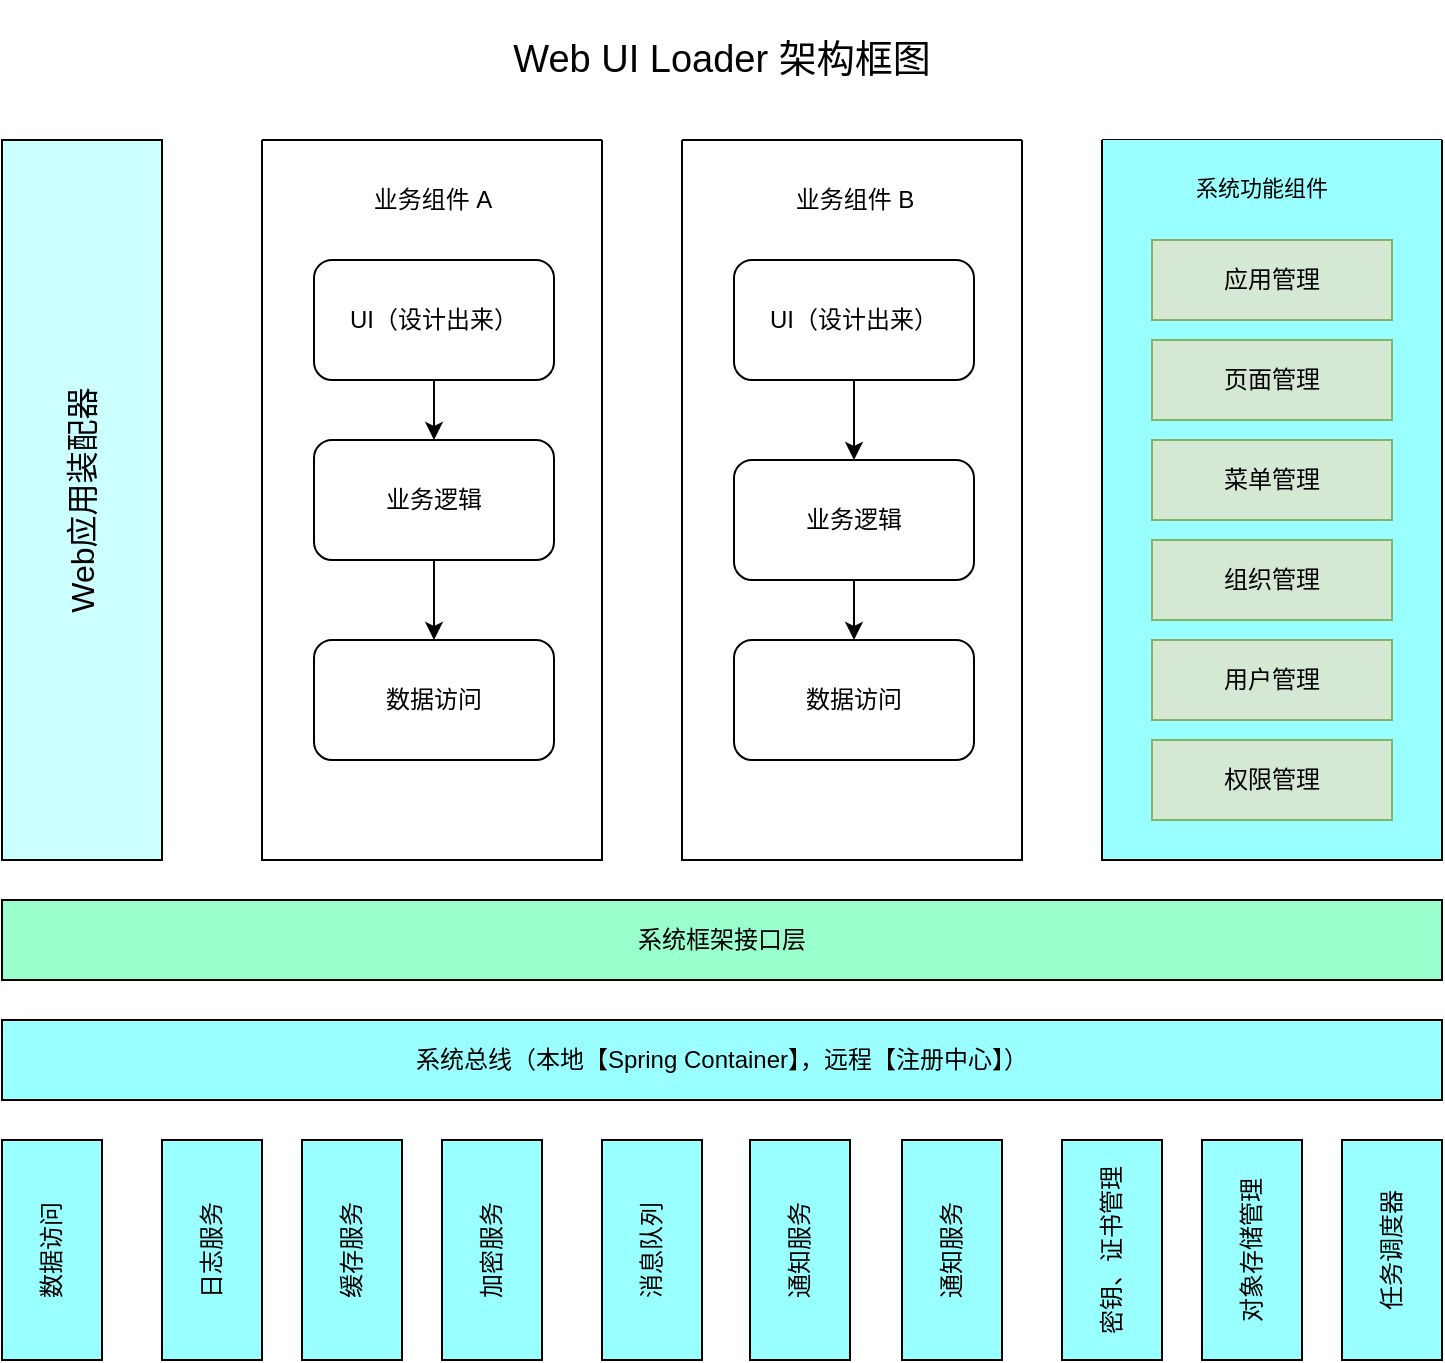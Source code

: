 <mxfile version="14.9.4" type="github">
  <diagram id="SoaL3gLZ2YO1JH6Mpvok" name="Page-1">
    <mxGraphModel dx="1422" dy="740" grid="1" gridSize="10" guides="1" tooltips="1" connect="1" arrows="1" fold="1" page="1" pageScale="1" pageWidth="827" pageHeight="1169" math="0" shadow="0">
      <root>
        <mxCell id="0" />
        <mxCell id="1" parent="0" />
        <mxCell id="3pJKEMpyGUiEuK4JpZSY-1" value="&lt;div style=&quot;font-size: 16px;&quot;&gt;Web应用装配器&lt;/div&gt;" style="rounded=0;whiteSpace=wrap;html=1;horizontal=0;fontSize=16;labelBackgroundColor=none;fillColor=#CCFFFF;" parent="1" vertex="1">
          <mxGeometry x="40" y="140" width="80" height="360" as="geometry" />
        </mxCell>
        <mxCell id="mTiEajPiZR37RKjkDfnB-1" value="&lt;div style=&quot;font-size: 19px;&quot;&gt;Web UI Loader 架构框图&lt;/div&gt;" style="text;html=1;strokeColor=none;fillColor=none;align=center;verticalAlign=middle;whiteSpace=wrap;rounded=0;fontSize=19;" vertex="1" parent="1">
          <mxGeometry x="285" y="70" width="230" height="60" as="geometry" />
        </mxCell>
        <mxCell id="mTiEajPiZR37RKjkDfnB-4" value="系统总线（本地【Spring Container】，远程【注册中心】）" style="rounded=0;whiteSpace=wrap;html=1;fillColor=#99FFFF;" vertex="1" parent="1">
          <mxGeometry x="40" y="580" width="720" height="40" as="geometry" />
        </mxCell>
        <mxCell id="mTiEajPiZR37RKjkDfnB-5" value="" style="swimlane;startSize=0;" vertex="1" parent="1">
          <mxGeometry x="380" y="140" width="170" height="360" as="geometry" />
        </mxCell>
        <mxCell id="mTiEajPiZR37RKjkDfnB-20" style="edgeStyle=orthogonalEdgeStyle;rounded=0;orthogonalLoop=1;jettySize=auto;html=1;exitX=0.5;exitY=1;exitDx=0;exitDy=0;entryX=0.5;entryY=0;entryDx=0;entryDy=0;" edge="1" parent="mTiEajPiZR37RKjkDfnB-5" source="3pJKEMpyGUiEuK4JpZSY-2" target="3pJKEMpyGUiEuK4JpZSY-3">
          <mxGeometry relative="1" as="geometry" />
        </mxCell>
        <mxCell id="3pJKEMpyGUiEuK4JpZSY-2" value="UI（设计出来）" style="rounded=1;whiteSpace=wrap;html=1;" parent="mTiEajPiZR37RKjkDfnB-5" vertex="1">
          <mxGeometry x="26" y="60" width="120" height="60" as="geometry" />
        </mxCell>
        <mxCell id="mTiEajPiZR37RKjkDfnB-21" style="edgeStyle=orthogonalEdgeStyle;rounded=0;orthogonalLoop=1;jettySize=auto;html=1;exitX=0.5;exitY=1;exitDx=0;exitDy=0;entryX=0.5;entryY=0;entryDx=0;entryDy=0;" edge="1" parent="mTiEajPiZR37RKjkDfnB-5" source="3pJKEMpyGUiEuK4JpZSY-3" target="3pJKEMpyGUiEuK4JpZSY-4">
          <mxGeometry relative="1" as="geometry" />
        </mxCell>
        <mxCell id="3pJKEMpyGUiEuK4JpZSY-3" value="业务逻辑" style="rounded=1;whiteSpace=wrap;html=1;" parent="mTiEajPiZR37RKjkDfnB-5" vertex="1">
          <mxGeometry x="26" y="160" width="120" height="60" as="geometry" />
        </mxCell>
        <mxCell id="3pJKEMpyGUiEuK4JpZSY-4" value="数据访问" style="rounded=1;whiteSpace=wrap;html=1;" parent="mTiEajPiZR37RKjkDfnB-5" vertex="1">
          <mxGeometry x="26" y="250" width="120" height="60" as="geometry" />
        </mxCell>
        <mxCell id="mTiEajPiZR37RKjkDfnB-17" value="业务组件 B" style="text;html=1;align=center;verticalAlign=middle;resizable=0;points=[];autosize=1;strokeColor=none;" vertex="1" parent="mTiEajPiZR37RKjkDfnB-5">
          <mxGeometry x="51" y="20" width="70" height="20" as="geometry" />
        </mxCell>
        <mxCell id="mTiEajPiZR37RKjkDfnB-6" value="" style="swimlane;startSize=0;" vertex="1" parent="1">
          <mxGeometry x="170" y="140" width="170" height="360" as="geometry" />
        </mxCell>
        <mxCell id="mTiEajPiZR37RKjkDfnB-18" style="edgeStyle=orthogonalEdgeStyle;rounded=0;orthogonalLoop=1;jettySize=auto;html=1;exitX=0.5;exitY=1;exitDx=0;exitDy=0;" edge="1" parent="mTiEajPiZR37RKjkDfnB-6" source="mTiEajPiZR37RKjkDfnB-7" target="mTiEajPiZR37RKjkDfnB-8">
          <mxGeometry relative="1" as="geometry" />
        </mxCell>
        <mxCell id="mTiEajPiZR37RKjkDfnB-7" value="UI（设计出来）" style="rounded=1;whiteSpace=wrap;html=1;" vertex="1" parent="mTiEajPiZR37RKjkDfnB-6">
          <mxGeometry x="26" y="60" width="120" height="60" as="geometry" />
        </mxCell>
        <mxCell id="mTiEajPiZR37RKjkDfnB-19" style="edgeStyle=orthogonalEdgeStyle;rounded=0;orthogonalLoop=1;jettySize=auto;html=1;exitX=0.5;exitY=1;exitDx=0;exitDy=0;entryX=0.5;entryY=0;entryDx=0;entryDy=0;" edge="1" parent="mTiEajPiZR37RKjkDfnB-6" source="mTiEajPiZR37RKjkDfnB-8" target="mTiEajPiZR37RKjkDfnB-9">
          <mxGeometry relative="1" as="geometry" />
        </mxCell>
        <mxCell id="mTiEajPiZR37RKjkDfnB-8" value="业务逻辑" style="rounded=1;whiteSpace=wrap;html=1;" vertex="1" parent="mTiEajPiZR37RKjkDfnB-6">
          <mxGeometry x="26" y="150" width="120" height="60" as="geometry" />
        </mxCell>
        <mxCell id="mTiEajPiZR37RKjkDfnB-9" value="数据访问" style="rounded=1;whiteSpace=wrap;html=1;" vertex="1" parent="mTiEajPiZR37RKjkDfnB-6">
          <mxGeometry x="26" y="250" width="120" height="60" as="geometry" />
        </mxCell>
        <mxCell id="mTiEajPiZR37RKjkDfnB-10" value="业务组件 A" style="text;html=1;align=center;verticalAlign=middle;resizable=0;points=[];autosize=1;strokeColor=none;" vertex="1" parent="mTiEajPiZR37RKjkDfnB-6">
          <mxGeometry x="50" y="20" width="70" height="20" as="geometry" />
        </mxCell>
        <mxCell id="mTiEajPiZR37RKjkDfnB-23" value="" style="swimlane;startSize=0;labelBackgroundColor=#ffffff;fillColor=#99FFFF;swimlaneFillColor=#99FFFF;" vertex="1" parent="1">
          <mxGeometry x="590" y="140" width="170" height="360" as="geometry">
            <mxRectangle x="610" y="240" width="50" height="40" as="alternateBounds" />
          </mxGeometry>
        </mxCell>
        <mxCell id="mTiEajPiZR37RKjkDfnB-24" value="用户管理" style="rounded=0;whiteSpace=wrap;html=1;fillColor=#d5e8d4;strokeColor=#82b366;" vertex="1" parent="mTiEajPiZR37RKjkDfnB-23">
          <mxGeometry x="25" y="250" width="120" height="40" as="geometry" />
        </mxCell>
        <mxCell id="mTiEajPiZR37RKjkDfnB-25" value="组织管理" style="rounded=0;whiteSpace=wrap;html=1;fillColor=#d5e8d4;strokeColor=#82b366;" vertex="1" parent="mTiEajPiZR37RKjkDfnB-23">
          <mxGeometry x="25" y="200" width="120" height="40" as="geometry" />
        </mxCell>
        <mxCell id="mTiEajPiZR37RKjkDfnB-34" value="权限管理" style="rounded=0;whiteSpace=wrap;html=1;fillColor=#d5e8d4;strokeColor=#82b366;" vertex="1" parent="mTiEajPiZR37RKjkDfnB-23">
          <mxGeometry x="25" y="300" width="120" height="40" as="geometry" />
        </mxCell>
        <mxCell id="mTiEajPiZR37RKjkDfnB-36" value="系统功能组件" style="text;html=1;strokeColor=none;fillColor=none;align=center;verticalAlign=middle;whiteSpace=wrap;rounded=0;fontSize=11;" vertex="1" parent="mTiEajPiZR37RKjkDfnB-23">
          <mxGeometry x="40" y="9" width="80" height="30" as="geometry" />
        </mxCell>
        <mxCell id="mTiEajPiZR37RKjkDfnB-37" value="页面管理" style="rounded=0;whiteSpace=wrap;html=1;fillColor=#d5e8d4;strokeColor=#82b366;" vertex="1" parent="mTiEajPiZR37RKjkDfnB-23">
          <mxGeometry x="25" y="100" width="120" height="40" as="geometry" />
        </mxCell>
        <mxCell id="mTiEajPiZR37RKjkDfnB-39" value="菜单管理" style="rounded=0;whiteSpace=wrap;html=1;fillColor=#d5e8d4;strokeColor=#82b366;" vertex="1" parent="mTiEajPiZR37RKjkDfnB-23">
          <mxGeometry x="25" y="150" width="120" height="40" as="geometry" />
        </mxCell>
        <mxCell id="mTiEajPiZR37RKjkDfnB-41" value="应用管理" style="rounded=0;whiteSpace=wrap;html=1;fillColor=#d5e8d4;strokeColor=#82b366;" vertex="1" parent="mTiEajPiZR37RKjkDfnB-23">
          <mxGeometry x="25" y="50" width="120" height="40" as="geometry" />
        </mxCell>
        <mxCell id="mTiEajPiZR37RKjkDfnB-26" value="数据访问" style="rounded=0;whiteSpace=wrap;html=1;horizontal=0;fillColor=#99FFFF;" vertex="1" parent="1">
          <mxGeometry x="40" y="640" width="50" height="110" as="geometry" />
        </mxCell>
        <mxCell id="mTiEajPiZR37RKjkDfnB-27" value="日志服务" style="rounded=0;whiteSpace=wrap;html=1;horizontal=0;fillColor=#99FFFF;" vertex="1" parent="1">
          <mxGeometry x="120" y="640" width="50" height="110" as="geometry" />
        </mxCell>
        <mxCell id="mTiEajPiZR37RKjkDfnB-28" value="缓存服务" style="rounded=0;whiteSpace=wrap;html=1;horizontal=0;fillColor=#99FFFF;" vertex="1" parent="1">
          <mxGeometry x="190" y="640" width="50" height="110" as="geometry" />
        </mxCell>
        <mxCell id="mTiEajPiZR37RKjkDfnB-29" value="加密服务" style="rounded=0;whiteSpace=wrap;html=1;horizontal=0;fillColor=#99FFFF;" vertex="1" parent="1">
          <mxGeometry x="260" y="640" width="50" height="110" as="geometry" />
        </mxCell>
        <mxCell id="mTiEajPiZR37RKjkDfnB-30" value="消息队列" style="rounded=0;whiteSpace=wrap;html=1;horizontal=0;fillColor=#99FFFF;" vertex="1" parent="1">
          <mxGeometry x="340" y="640" width="50" height="110" as="geometry" />
        </mxCell>
        <mxCell id="mTiEajPiZR37RKjkDfnB-31" value="通知服务" style="rounded=0;whiteSpace=wrap;html=1;horizontal=0;fillColor=#99FFFF;" vertex="1" parent="1">
          <mxGeometry x="414" y="640" width="50" height="110" as="geometry" />
        </mxCell>
        <mxCell id="mTiEajPiZR37RKjkDfnB-32" value="系统框架接口层" style="rounded=0;whiteSpace=wrap;html=1;fillColor=#99FFCC;" vertex="1" parent="1">
          <mxGeometry x="40" y="520" width="720" height="40" as="geometry" />
        </mxCell>
        <mxCell id="mTiEajPiZR37RKjkDfnB-33" value="通知服务" style="rounded=0;whiteSpace=wrap;html=1;horizontal=0;fillColor=#99FFFF;" vertex="1" parent="1">
          <mxGeometry x="490" y="640" width="50" height="110" as="geometry" />
        </mxCell>
        <mxCell id="mTiEajPiZR37RKjkDfnB-42" value="&lt;div&gt;密钥、证书管理&lt;/div&gt;" style="rounded=0;whiteSpace=wrap;html=1;horizontal=0;fillColor=#99FFFF;" vertex="1" parent="1">
          <mxGeometry x="570" y="640" width="50" height="110" as="geometry" />
        </mxCell>
        <mxCell id="mTiEajPiZR37RKjkDfnB-43" value="对象存储管理" style="rounded=0;whiteSpace=wrap;html=1;horizontal=0;fillColor=#99FFFF;" vertex="1" parent="1">
          <mxGeometry x="640" y="640" width="50" height="110" as="geometry" />
        </mxCell>
        <mxCell id="mTiEajPiZR37RKjkDfnB-44" value="任务调度器" style="rounded=0;whiteSpace=wrap;html=1;horizontal=0;fillColor=#99FFFF;" vertex="1" parent="1">
          <mxGeometry x="710" y="640" width="50" height="110" as="geometry" />
        </mxCell>
      </root>
    </mxGraphModel>
  </diagram>
</mxfile>

